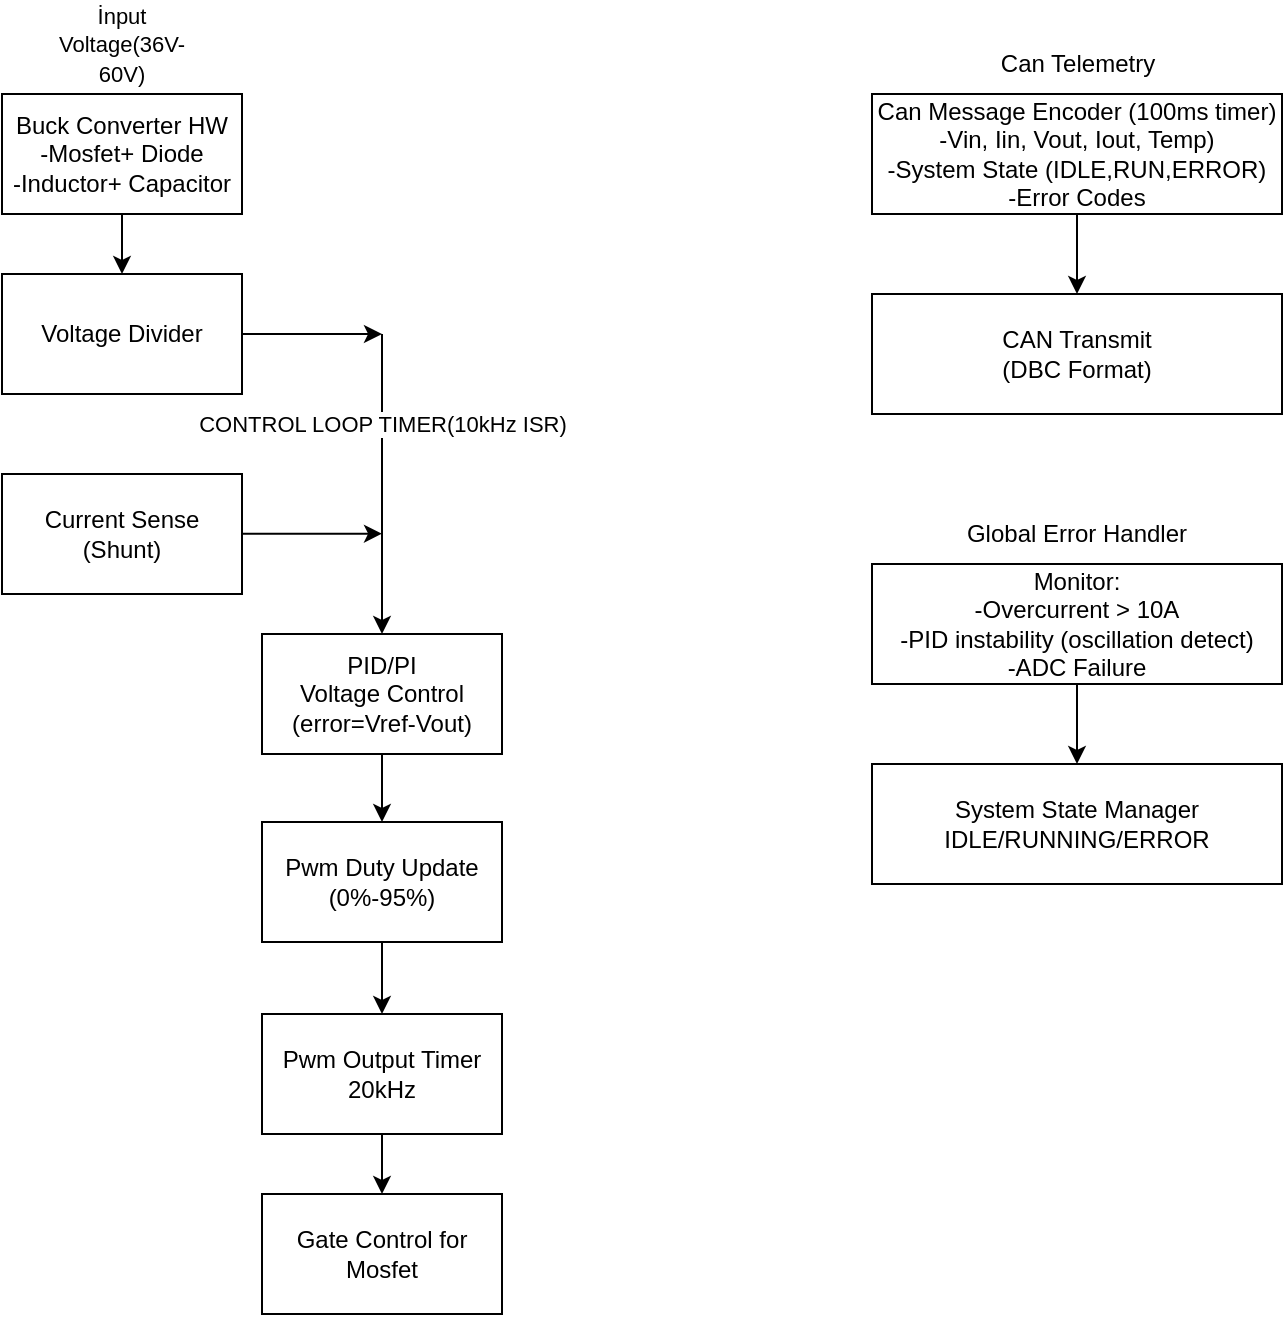 <mxfile version="27.0.1">
  <diagram name="Sayfa -1" id="3hPhHfcIJNfKIKrrypG2">
    <mxGraphModel dx="1023" dy="1102" grid="1" gridSize="10" guides="1" tooltips="1" connect="1" arrows="1" fold="1" page="1" pageScale="1" pageWidth="827" pageHeight="1169" math="0" shadow="0">
      <root>
        <mxCell id="0" />
        <mxCell id="1" parent="0" />
        <mxCell id="Kr1MSTCpX4_1PgjIrzuj-6" style="edgeStyle=orthogonalEdgeStyle;rounded=0;orthogonalLoop=1;jettySize=auto;html=1;exitX=0.5;exitY=1;exitDx=0;exitDy=0;entryX=0.5;entryY=0;entryDx=0;entryDy=0;" edge="1" parent="1" source="Kr1MSTCpX4_1PgjIrzuj-1" target="Kr1MSTCpX4_1PgjIrzuj-4">
          <mxGeometry relative="1" as="geometry" />
        </mxCell>
        <mxCell id="Kr1MSTCpX4_1PgjIrzuj-1" value="Buck Converter HW&lt;br&gt;-Mosfet+ Diode&lt;br&gt;-Inductor+ Capacitor" style="rounded=0;whiteSpace=wrap;html=1;" vertex="1" parent="1">
          <mxGeometry x="50" y="90" width="120" height="60" as="geometry" />
        </mxCell>
        <mxCell id="Kr1MSTCpX4_1PgjIrzuj-4" value="Voltage Divider" style="rounded=0;whiteSpace=wrap;html=1;" vertex="1" parent="1">
          <mxGeometry x="50" y="180" width="120" height="60" as="geometry" />
        </mxCell>
        <mxCell id="Kr1MSTCpX4_1PgjIrzuj-5" value="Current Sense (Shunt)" style="rounded=0;whiteSpace=wrap;html=1;" vertex="1" parent="1">
          <mxGeometry x="50" y="280" width="120" height="60" as="geometry" />
        </mxCell>
        <mxCell id="Kr1MSTCpX4_1PgjIrzuj-8" value="" style="endArrow=classic;html=1;rounded=0;" edge="1" parent="1">
          <mxGeometry width="50" height="50" relative="1" as="geometry">
            <mxPoint x="170" y="210" as="sourcePoint" />
            <mxPoint x="240" y="210" as="targetPoint" />
          </mxGeometry>
        </mxCell>
        <mxCell id="Kr1MSTCpX4_1PgjIrzuj-9" value="" style="endArrow=classic;html=1;rounded=0;" edge="1" parent="1">
          <mxGeometry width="50" height="50" relative="1" as="geometry">
            <mxPoint x="170" y="309.83" as="sourcePoint" />
            <mxPoint x="240" y="309.83" as="targetPoint" />
          </mxGeometry>
        </mxCell>
        <mxCell id="Kr1MSTCpX4_1PgjIrzuj-10" value="" style="endArrow=none;html=1;rounded=0;" edge="1" parent="1">
          <mxGeometry width="50" height="50" relative="1" as="geometry">
            <mxPoint x="240" y="310" as="sourcePoint" />
            <mxPoint x="240" y="210" as="targetPoint" />
          </mxGeometry>
        </mxCell>
        <mxCell id="Kr1MSTCpX4_1PgjIrzuj-11" value="CONTROL LOOP TIMER(10kHz ISR)" style="edgeLabel;html=1;align=center;verticalAlign=middle;resizable=0;points=[];" vertex="1" connectable="0" parent="Kr1MSTCpX4_1PgjIrzuj-10">
          <mxGeometry x="0.099" relative="1" as="geometry">
            <mxPoint as="offset" />
          </mxGeometry>
        </mxCell>
        <mxCell id="Kr1MSTCpX4_1PgjIrzuj-12" value="" style="endArrow=classic;html=1;rounded=0;" edge="1" parent="1">
          <mxGeometry width="50" height="50" relative="1" as="geometry">
            <mxPoint x="240" y="310" as="sourcePoint" />
            <mxPoint x="240" y="360" as="targetPoint" />
          </mxGeometry>
        </mxCell>
        <mxCell id="Kr1MSTCpX4_1PgjIrzuj-17" value="" style="edgeStyle=orthogonalEdgeStyle;rounded=0;orthogonalLoop=1;jettySize=auto;html=1;" edge="1" parent="1" source="Kr1MSTCpX4_1PgjIrzuj-13" target="Kr1MSTCpX4_1PgjIrzuj-14">
          <mxGeometry relative="1" as="geometry" />
        </mxCell>
        <mxCell id="Kr1MSTCpX4_1PgjIrzuj-13" value="PID/PI&lt;div&gt;Voltage Control&lt;/div&gt;&lt;div&gt;(error=Vref-Vout)&lt;/div&gt;" style="rounded=0;whiteSpace=wrap;html=1;" vertex="1" parent="1">
          <mxGeometry x="180" y="360" width="120" height="60" as="geometry" />
        </mxCell>
        <mxCell id="Kr1MSTCpX4_1PgjIrzuj-18" value="" style="edgeStyle=orthogonalEdgeStyle;rounded=0;orthogonalLoop=1;jettySize=auto;html=1;" edge="1" parent="1" source="Kr1MSTCpX4_1PgjIrzuj-14" target="Kr1MSTCpX4_1PgjIrzuj-15">
          <mxGeometry relative="1" as="geometry" />
        </mxCell>
        <mxCell id="Kr1MSTCpX4_1PgjIrzuj-14" value="Pwm Duty Update&lt;br&gt;(0%-95%)" style="rounded=0;whiteSpace=wrap;html=1;" vertex="1" parent="1">
          <mxGeometry x="180" y="454" width="120" height="60" as="geometry" />
        </mxCell>
        <mxCell id="Kr1MSTCpX4_1PgjIrzuj-19" value="" style="edgeStyle=orthogonalEdgeStyle;rounded=0;orthogonalLoop=1;jettySize=auto;html=1;" edge="1" parent="1" source="Kr1MSTCpX4_1PgjIrzuj-15" target="Kr1MSTCpX4_1PgjIrzuj-16">
          <mxGeometry relative="1" as="geometry" />
        </mxCell>
        <mxCell id="Kr1MSTCpX4_1PgjIrzuj-15" value="Pwm Output Timer&lt;br&gt;20kHz" style="rounded=0;whiteSpace=wrap;html=1;" vertex="1" parent="1">
          <mxGeometry x="180" y="550" width="120" height="60" as="geometry" />
        </mxCell>
        <mxCell id="Kr1MSTCpX4_1PgjIrzuj-16" value="Gate Control for Mosfet" style="rounded=0;whiteSpace=wrap;html=1;" vertex="1" parent="1">
          <mxGeometry x="180" y="640" width="120" height="60" as="geometry" />
        </mxCell>
        <mxCell id="Kr1MSTCpX4_1PgjIrzuj-21" value="Can Telemetry" style="text;html=1;align=center;verticalAlign=middle;whiteSpace=wrap;rounded=0;" vertex="1" parent="1">
          <mxGeometry x="537.5" y="60" width="100" height="30" as="geometry" />
        </mxCell>
        <mxCell id="Kr1MSTCpX4_1PgjIrzuj-24" value="" style="edgeStyle=orthogonalEdgeStyle;rounded=0;orthogonalLoop=1;jettySize=auto;html=1;" edge="1" parent="1" source="Kr1MSTCpX4_1PgjIrzuj-22" target="Kr1MSTCpX4_1PgjIrzuj-23">
          <mxGeometry relative="1" as="geometry" />
        </mxCell>
        <mxCell id="Kr1MSTCpX4_1PgjIrzuj-22" value="Can Message Encoder (100ms timer)&lt;br&gt;-Vin, Iin, Vout, Iout, Temp)&lt;br&gt;-System State (IDLE,RUN,ERROR)&lt;br&gt;-Error Codes" style="rounded=0;whiteSpace=wrap;html=1;" vertex="1" parent="1">
          <mxGeometry x="485" y="90" width="205" height="60" as="geometry" />
        </mxCell>
        <mxCell id="Kr1MSTCpX4_1PgjIrzuj-23" value="CAN Transmit&lt;br&gt;(DBC Format)" style="rounded=0;whiteSpace=wrap;html=1;" vertex="1" parent="1">
          <mxGeometry x="485" y="190" width="205" height="60" as="geometry" />
        </mxCell>
        <mxCell id="Kr1MSTCpX4_1PgjIrzuj-25" value="Global Error Handler" style="text;html=1;align=center;verticalAlign=middle;whiteSpace=wrap;rounded=0;" vertex="1" parent="1">
          <mxGeometry x="501.25" y="295" width="172.5" height="30" as="geometry" />
        </mxCell>
        <mxCell id="Kr1MSTCpX4_1PgjIrzuj-26" value="" style="edgeStyle=orthogonalEdgeStyle;rounded=0;orthogonalLoop=1;jettySize=auto;html=1;" edge="1" parent="1" source="Kr1MSTCpX4_1PgjIrzuj-27" target="Kr1MSTCpX4_1PgjIrzuj-28">
          <mxGeometry relative="1" as="geometry" />
        </mxCell>
        <mxCell id="Kr1MSTCpX4_1PgjIrzuj-27" value="Monitor:&lt;br&gt;-Overcurrent &amp;gt; 10A&lt;br&gt;-PID instability (oscillation detect)&lt;br&gt;-ADC Failure" style="rounded=0;whiteSpace=wrap;html=1;" vertex="1" parent="1">
          <mxGeometry x="485" y="325" width="205" height="60" as="geometry" />
        </mxCell>
        <mxCell id="Kr1MSTCpX4_1PgjIrzuj-28" value="System State Manager&lt;br&gt;IDLE/RUNNING/ERROR" style="rounded=0;whiteSpace=wrap;html=1;" vertex="1" parent="1">
          <mxGeometry x="485" y="425" width="205" height="60" as="geometry" />
        </mxCell>
        <mxCell id="Kr1MSTCpX4_1PgjIrzuj-29" value="&lt;span style=&quot;font-size: 11px; text-wrap-mode: nowrap; background-color: rgb(255, 255, 255);&quot;&gt;İnput Voltage(36V-60V)&lt;/span&gt;" style="text;html=1;align=center;verticalAlign=middle;whiteSpace=wrap;rounded=0;" vertex="1" parent="1">
          <mxGeometry x="80" y="50" width="60" height="30" as="geometry" />
        </mxCell>
      </root>
    </mxGraphModel>
  </diagram>
</mxfile>
